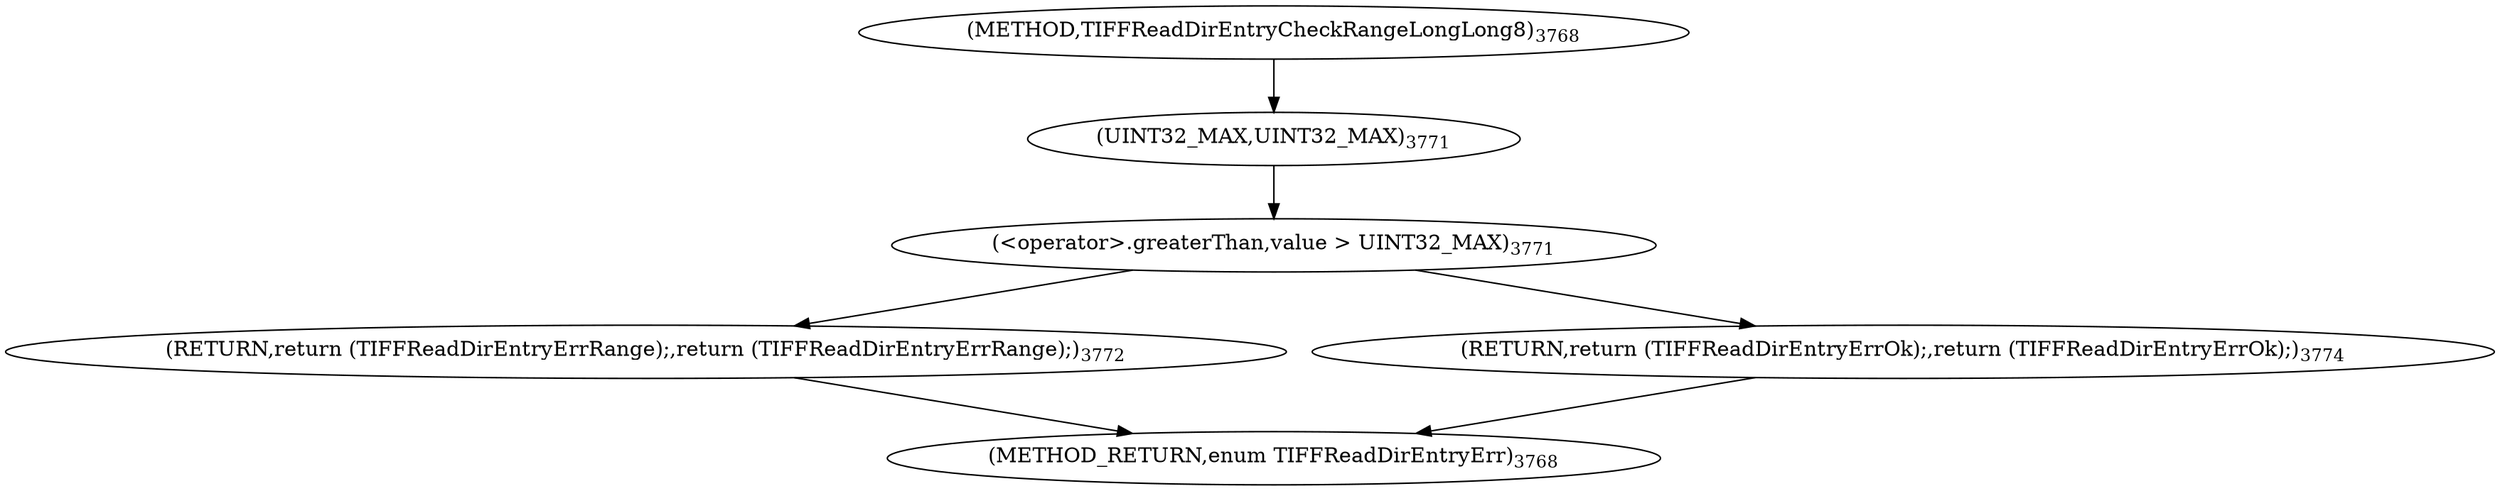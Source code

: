 digraph "TIFFReadDirEntryCheckRangeLongLong8" {  
"87819" [label = <(&lt;operator&gt;.greaterThan,value &gt; UINT32_MAX)<SUB>3771</SUB>> ]
"87821" [label = <(UINT32_MAX,UINT32_MAX)<SUB>3771</SUB>> ]
"87825" [label = <(RETURN,return (TIFFReadDirEntryErrRange);,return (TIFFReadDirEntryErrRange);)<SUB>3772</SUB>> ]
"87829" [label = <(RETURN,return (TIFFReadDirEntryErrOk);,return (TIFFReadDirEntryErrOk);)<SUB>3774</SUB>> ]
"87815" [label = <(METHOD,TIFFReadDirEntryCheckRangeLongLong8)<SUB>3768</SUB>> ]
"87831" [label = <(METHOD_RETURN,enum TIFFReadDirEntryErr)<SUB>3768</SUB>> ]
  "87819" -> "87825" 
  "87819" -> "87829" 
  "87821" -> "87819" 
  "87825" -> "87831" 
  "87829" -> "87831" 
  "87815" -> "87821" 
}
